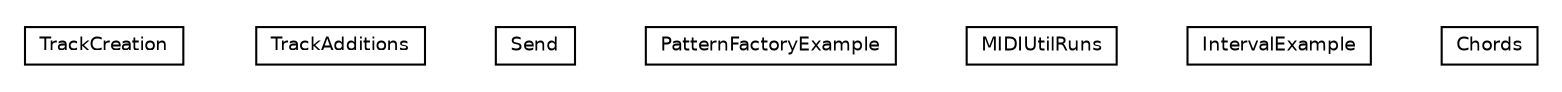 #!/usr/local/bin/dot
#
# Class diagram 
# Generated by UMLGraph version R5_6-24-gf6e263 (http://www.umlgraph.org/)
#

digraph G {
	edge [fontname="Helvetica",fontsize=10,labelfontname="Helvetica",labelfontsize=10];
	node [fontname="Helvetica",fontsize=10,shape=plaintext];
	nodesep=0.25;
	ranksep=0.5;
	// com.rockhoppertech.music.examples.TrackCreation
	c1453 [label=<<table title="com.rockhoppertech.music.examples.TrackCreation" border="0" cellborder="1" cellspacing="0" cellpadding="2" port="p" href="./TrackCreation.html">
		<tr><td><table border="0" cellspacing="0" cellpadding="1">
<tr><td align="center" balign="center"> TrackCreation </td></tr>
		</table></td></tr>
		</table>>, URL="./TrackCreation.html", fontname="Helvetica", fontcolor="black", fontsize=9.0];
	// com.rockhoppertech.music.examples.TrackAdditions
	c1454 [label=<<table title="com.rockhoppertech.music.examples.TrackAdditions" border="0" cellborder="1" cellspacing="0" cellpadding="2" port="p" href="./TrackAdditions.html">
		<tr><td><table border="0" cellspacing="0" cellpadding="1">
<tr><td align="center" balign="center"> TrackAdditions </td></tr>
		</table></td></tr>
		</table>>, URL="./TrackAdditions.html", fontname="Helvetica", fontcolor="black", fontsize=9.0];
	// com.rockhoppertech.music.examples.Send
	c1455 [label=<<table title="com.rockhoppertech.music.examples.Send" border="0" cellborder="1" cellspacing="0" cellpadding="2" port="p" href="./Send.html">
		<tr><td><table border="0" cellspacing="0" cellpadding="1">
<tr><td align="center" balign="center"> Send </td></tr>
		</table></td></tr>
		</table>>, URL="./Send.html", fontname="Helvetica", fontcolor="black", fontsize=9.0];
	// com.rockhoppertech.music.examples.PatternFactoryExample
	c1456 [label=<<table title="com.rockhoppertech.music.examples.PatternFactoryExample" border="0" cellborder="1" cellspacing="0" cellpadding="2" port="p" href="./PatternFactoryExample.html">
		<tr><td><table border="0" cellspacing="0" cellpadding="1">
<tr><td align="center" balign="center"> PatternFactoryExample </td></tr>
		</table></td></tr>
		</table>>, URL="./PatternFactoryExample.html", fontname="Helvetica", fontcolor="black", fontsize=9.0];
	// com.rockhoppertech.music.examples.MIDIUtilRuns
	c1457 [label=<<table title="com.rockhoppertech.music.examples.MIDIUtilRuns" border="0" cellborder="1" cellspacing="0" cellpadding="2" port="p" href="./MIDIUtilRuns.html">
		<tr><td><table border="0" cellspacing="0" cellpadding="1">
<tr><td align="center" balign="center"> MIDIUtilRuns </td></tr>
		</table></td></tr>
		</table>>, URL="./MIDIUtilRuns.html", fontname="Helvetica", fontcolor="black", fontsize=9.0];
	// com.rockhoppertech.music.examples.IntervalExample
	c1458 [label=<<table title="com.rockhoppertech.music.examples.IntervalExample" border="0" cellborder="1" cellspacing="0" cellpadding="2" port="p" href="./IntervalExample.html">
		<tr><td><table border="0" cellspacing="0" cellpadding="1">
<tr><td align="center" balign="center"> IntervalExample </td></tr>
		</table></td></tr>
		</table>>, URL="./IntervalExample.html", fontname="Helvetica", fontcolor="black", fontsize=9.0];
	// com.rockhoppertech.music.examples.Chords
	c1459 [label=<<table title="com.rockhoppertech.music.examples.Chords" border="0" cellborder="1" cellspacing="0" cellpadding="2" port="p" href="./Chords.html">
		<tr><td><table border="0" cellspacing="0" cellpadding="1">
<tr><td align="center" balign="center"> Chords </td></tr>
		</table></td></tr>
		</table>>, URL="./Chords.html", fontname="Helvetica", fontcolor="black", fontsize=9.0];
}

